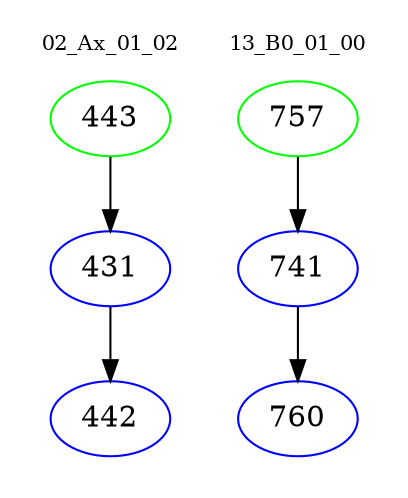 digraph{
subgraph cluster_0 {
color = white
label = "02_Ax_01_02";
fontsize=10;
T0_443 [label="443", color="green"]
T0_443 -> T0_431 [color="black"]
T0_431 [label="431", color="blue"]
T0_431 -> T0_442 [color="black"]
T0_442 [label="442", color="blue"]
}
subgraph cluster_1 {
color = white
label = "13_B0_01_00";
fontsize=10;
T1_757 [label="757", color="green"]
T1_757 -> T1_741 [color="black"]
T1_741 [label="741", color="blue"]
T1_741 -> T1_760 [color="black"]
T1_760 [label="760", color="blue"]
}
}
